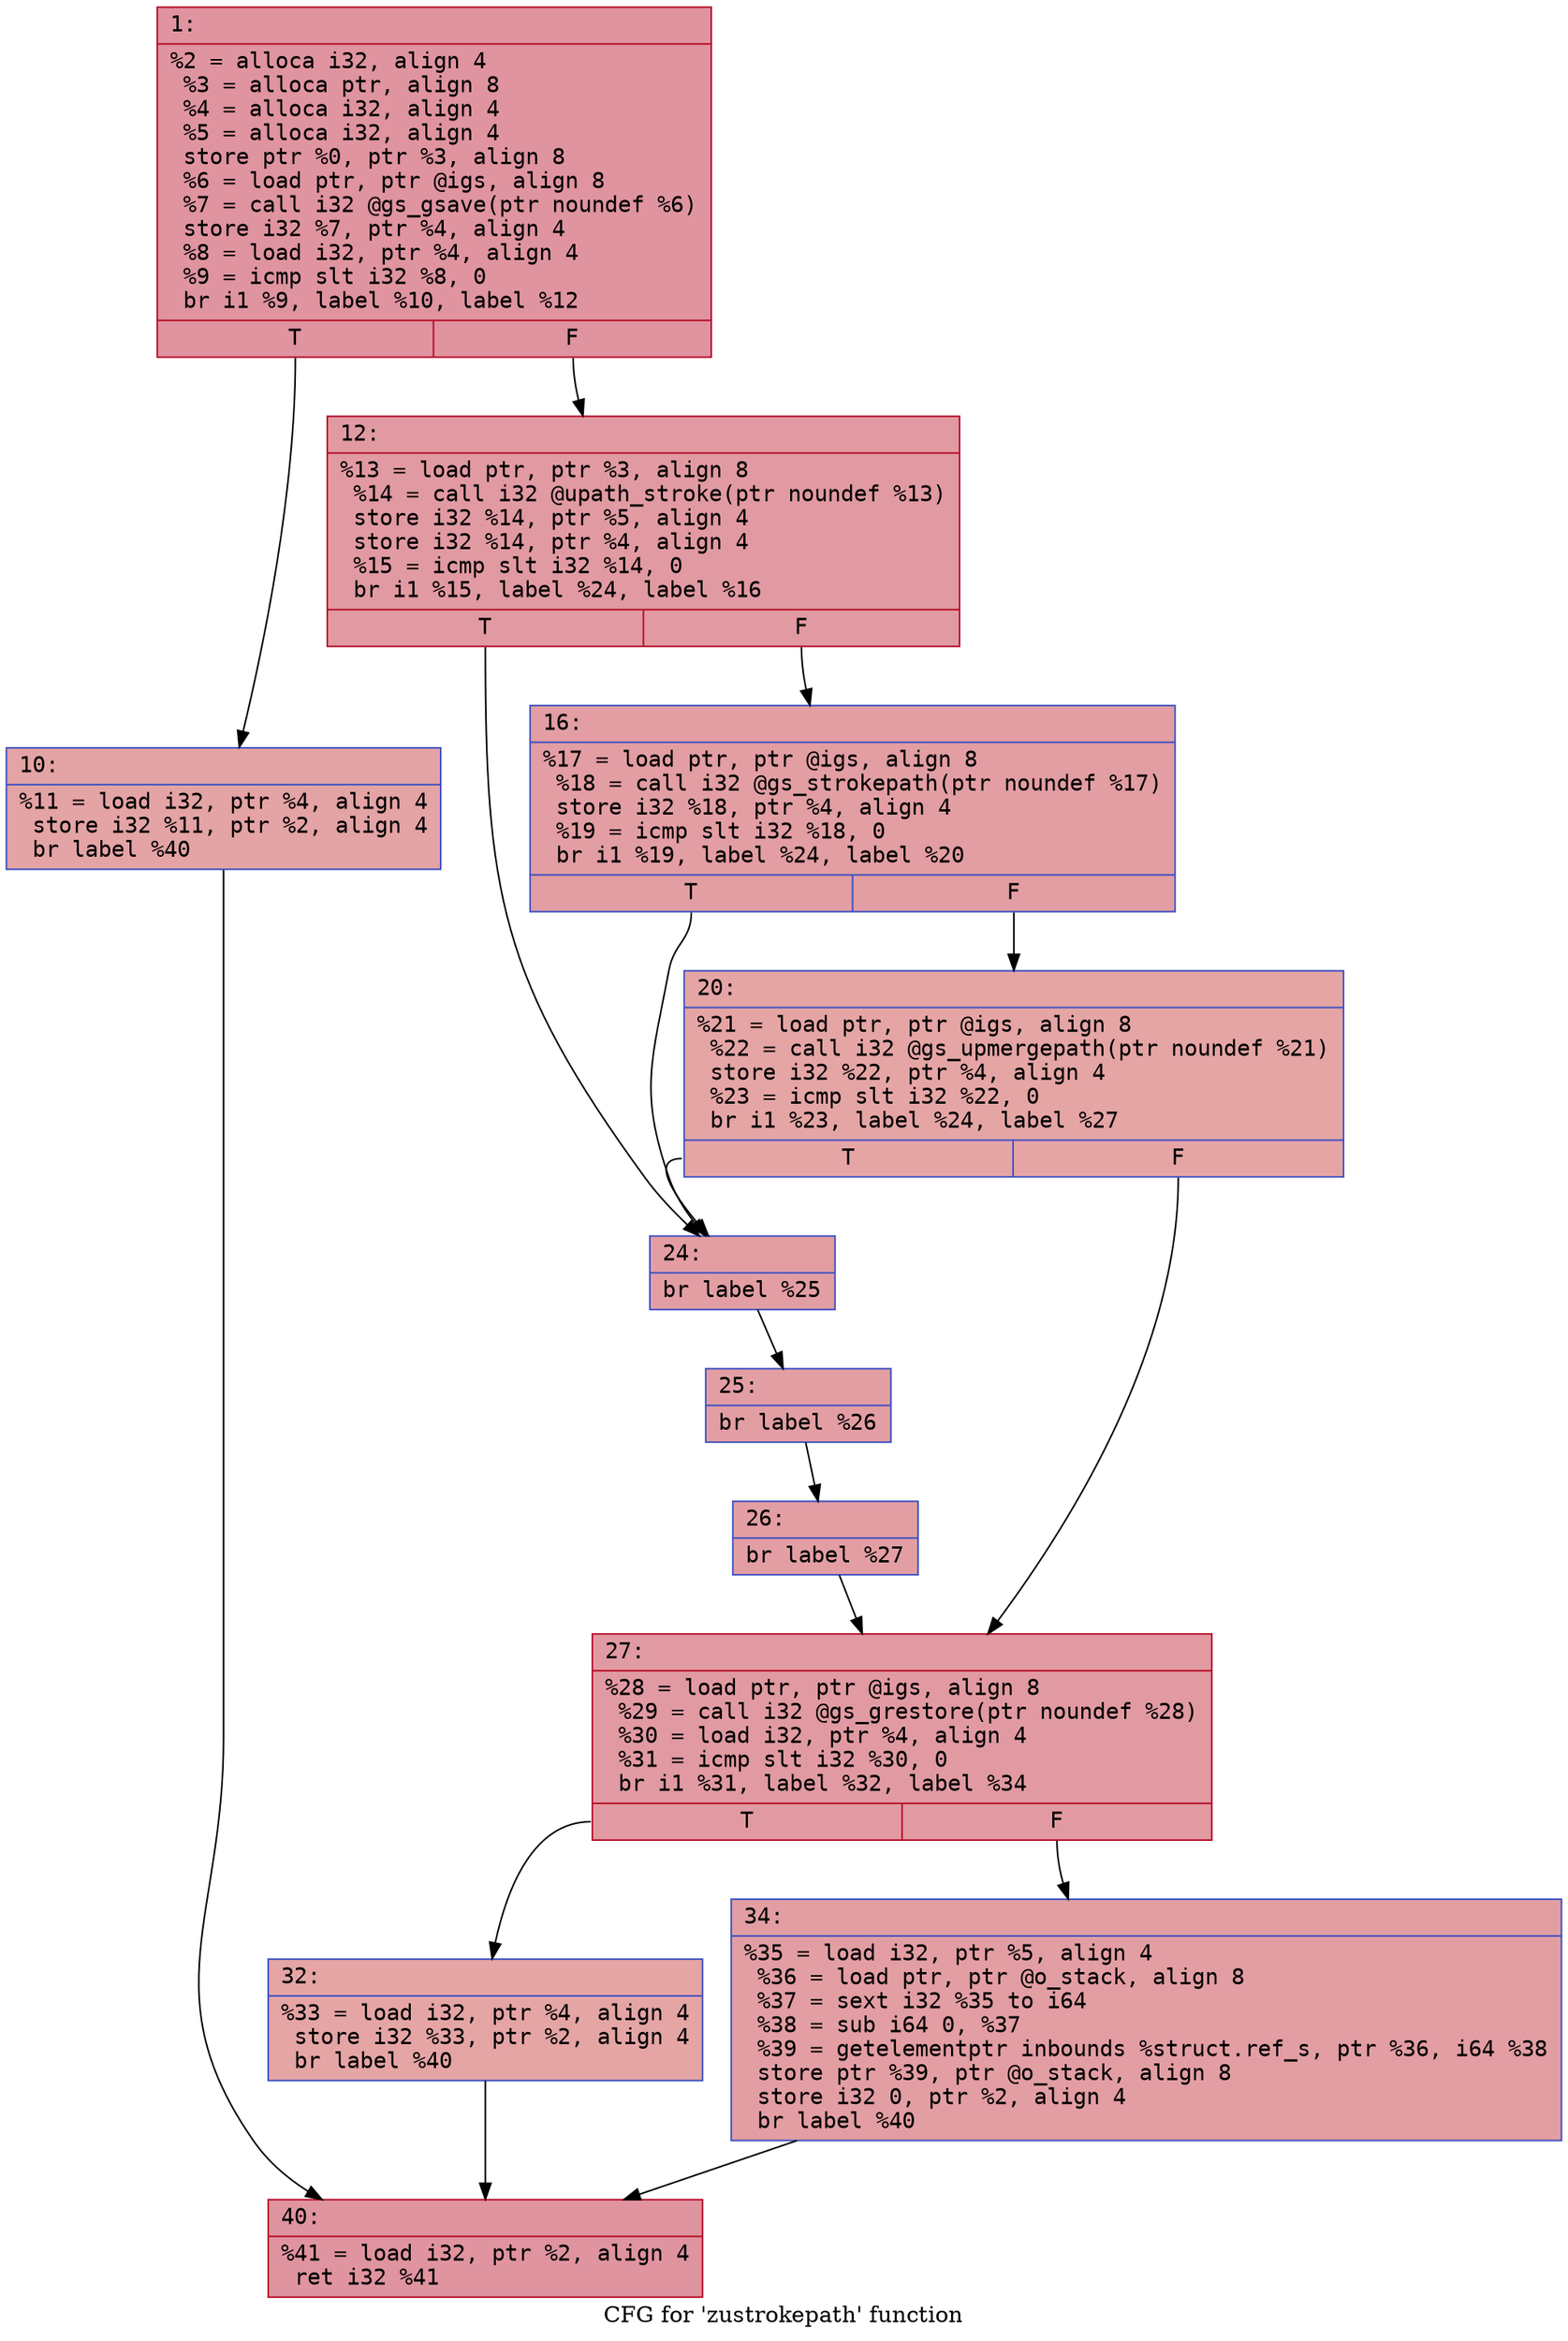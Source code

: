 digraph "CFG for 'zustrokepath' function" {
	label="CFG for 'zustrokepath' function";

	Node0x600003a87110 [shape=record,color="#b70d28ff", style=filled, fillcolor="#b70d2870" fontname="Courier",label="{1:\l|  %2 = alloca i32, align 4\l  %3 = alloca ptr, align 8\l  %4 = alloca i32, align 4\l  %5 = alloca i32, align 4\l  store ptr %0, ptr %3, align 8\l  %6 = load ptr, ptr @igs, align 8\l  %7 = call i32 @gs_gsave(ptr noundef %6)\l  store i32 %7, ptr %4, align 4\l  %8 = load i32, ptr %4, align 4\l  %9 = icmp slt i32 %8, 0\l  br i1 %9, label %10, label %12\l|{<s0>T|<s1>F}}"];
	Node0x600003a87110:s0 -> Node0x600003a87160[tooltip="1 -> 10\nProbability 37.50%" ];
	Node0x600003a87110:s1 -> Node0x600003a871b0[tooltip="1 -> 12\nProbability 62.50%" ];
	Node0x600003a87160 [shape=record,color="#3d50c3ff", style=filled, fillcolor="#c32e3170" fontname="Courier",label="{10:\l|  %11 = load i32, ptr %4, align 4\l  store i32 %11, ptr %2, align 4\l  br label %40\l}"];
	Node0x600003a87160 -> Node0x600003a87480[tooltip="10 -> 40\nProbability 100.00%" ];
	Node0x600003a871b0 [shape=record,color="#b70d28ff", style=filled, fillcolor="#bb1b2c70" fontname="Courier",label="{12:\l|  %13 = load ptr, ptr %3, align 8\l  %14 = call i32 @upath_stroke(ptr noundef %13)\l  store i32 %14, ptr %5, align 4\l  store i32 %14, ptr %4, align 4\l  %15 = icmp slt i32 %14, 0\l  br i1 %15, label %24, label %16\l|{<s0>T|<s1>F}}"];
	Node0x600003a871b0:s0 -> Node0x600003a872a0[tooltip="12 -> 24\nProbability 37.50%" ];
	Node0x600003a871b0:s1 -> Node0x600003a87200[tooltip="12 -> 16\nProbability 62.50%" ];
	Node0x600003a87200 [shape=record,color="#3d50c3ff", style=filled, fillcolor="#be242e70" fontname="Courier",label="{16:\l|  %17 = load ptr, ptr @igs, align 8\l  %18 = call i32 @gs_strokepath(ptr noundef %17)\l  store i32 %18, ptr %4, align 4\l  %19 = icmp slt i32 %18, 0\l  br i1 %19, label %24, label %20\l|{<s0>T|<s1>F}}"];
	Node0x600003a87200:s0 -> Node0x600003a872a0[tooltip="16 -> 24\nProbability 37.50%" ];
	Node0x600003a87200:s1 -> Node0x600003a87250[tooltip="16 -> 20\nProbability 62.50%" ];
	Node0x600003a87250 [shape=record,color="#3d50c3ff", style=filled, fillcolor="#c5333470" fontname="Courier",label="{20:\l|  %21 = load ptr, ptr @igs, align 8\l  %22 = call i32 @gs_upmergepath(ptr noundef %21)\l  store i32 %22, ptr %4, align 4\l  %23 = icmp slt i32 %22, 0\l  br i1 %23, label %24, label %27\l|{<s0>T|<s1>F}}"];
	Node0x600003a87250:s0 -> Node0x600003a872a0[tooltip="20 -> 24\nProbability 37.50%" ];
	Node0x600003a87250:s1 -> Node0x600003a87390[tooltip="20 -> 27\nProbability 62.50%" ];
	Node0x600003a872a0 [shape=record,color="#3d50c3ff", style=filled, fillcolor="#be242e70" fontname="Courier",label="{24:\l|  br label %25\l}"];
	Node0x600003a872a0 -> Node0x600003a872f0[tooltip="24 -> 25\nProbability 100.00%" ];
	Node0x600003a872f0 [shape=record,color="#3d50c3ff", style=filled, fillcolor="#be242e70" fontname="Courier",label="{25:\l|  br label %26\l}"];
	Node0x600003a872f0 -> Node0x600003a87340[tooltip="25 -> 26\nProbability 100.00%" ];
	Node0x600003a87340 [shape=record,color="#3d50c3ff", style=filled, fillcolor="#be242e70" fontname="Courier",label="{26:\l|  br label %27\l}"];
	Node0x600003a87340 -> Node0x600003a87390[tooltip="26 -> 27\nProbability 100.00%" ];
	Node0x600003a87390 [shape=record,color="#b70d28ff", style=filled, fillcolor="#bb1b2c70" fontname="Courier",label="{27:\l|  %28 = load ptr, ptr @igs, align 8\l  %29 = call i32 @gs_grestore(ptr noundef %28)\l  %30 = load i32, ptr %4, align 4\l  %31 = icmp slt i32 %30, 0\l  br i1 %31, label %32, label %34\l|{<s0>T|<s1>F}}"];
	Node0x600003a87390:s0 -> Node0x600003a873e0[tooltip="27 -> 32\nProbability 37.50%" ];
	Node0x600003a87390:s1 -> Node0x600003a87430[tooltip="27 -> 34\nProbability 62.50%" ];
	Node0x600003a873e0 [shape=record,color="#3d50c3ff", style=filled, fillcolor="#c5333470" fontname="Courier",label="{32:\l|  %33 = load i32, ptr %4, align 4\l  store i32 %33, ptr %2, align 4\l  br label %40\l}"];
	Node0x600003a873e0 -> Node0x600003a87480[tooltip="32 -> 40\nProbability 100.00%" ];
	Node0x600003a87430 [shape=record,color="#3d50c3ff", style=filled, fillcolor="#be242e70" fontname="Courier",label="{34:\l|  %35 = load i32, ptr %5, align 4\l  %36 = load ptr, ptr @o_stack, align 8\l  %37 = sext i32 %35 to i64\l  %38 = sub i64 0, %37\l  %39 = getelementptr inbounds %struct.ref_s, ptr %36, i64 %38\l  store ptr %39, ptr @o_stack, align 8\l  store i32 0, ptr %2, align 4\l  br label %40\l}"];
	Node0x600003a87430 -> Node0x600003a87480[tooltip="34 -> 40\nProbability 100.00%" ];
	Node0x600003a87480 [shape=record,color="#b70d28ff", style=filled, fillcolor="#b70d2870" fontname="Courier",label="{40:\l|  %41 = load i32, ptr %2, align 4\l  ret i32 %41\l}"];
}
